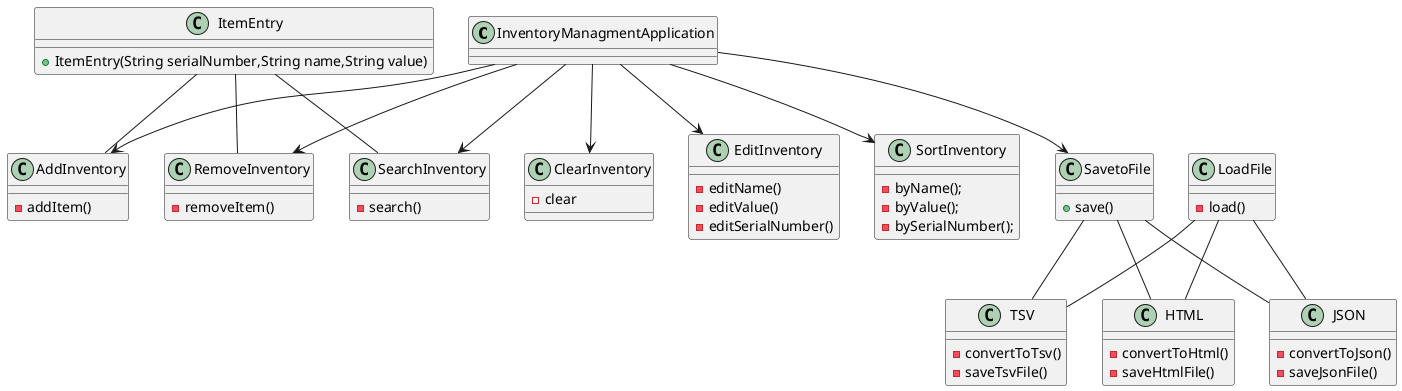 @startuml
'https://plantuml.com/class-diagram
class InventoryManagmentApplication{}

class ItemEntry{
      +ItemEntry(String serialNumber,String name,String value)
}

class AddInventory{
    -addItem()
}

class RemoveInventory{

    -removeItem()
}

class ClearInventory{
    -clear
}

class EditInventory{
    -editName()
    -editValue()
    -editSerialNumber()
}

class SortInventory{
    -byName();
    -byValue();
    -bySerialNumber();
}

class SearchInventory{
    -search()
}

class SavetoFile{
    +save()
}

class TSV{
    -convertToTsv()
    -saveTsvFile()
}

class HTML{
    -convertToHtml()
    -saveHtmlFile()
}

class JSON{
    -convertToJson()
    -saveJsonFile()
}

class LoadFile{
    -load()
}

InventoryManagmentApplication --> AddInventory
InventoryManagmentApplication --> RemoveInventory
InventoryManagmentApplication --> ClearInventory
InventoryManagmentApplication --> EditInventory
InventoryManagmentApplication --> SortInventory
InventoryManagmentApplication --> SearchInventory
InventoryManagmentApplication --> SavetoFile
SavetoFile -- TSV
SavetoFile -- HTML
SavetoFile -- JSON
LoadFile -- TSV
LoadFile -- HTML
LoadFile -- JSON
ItemEntry -- AddInventory
ItemEntry -- RemoveInventory
ItemEntry -- SearchInventory
@enduml